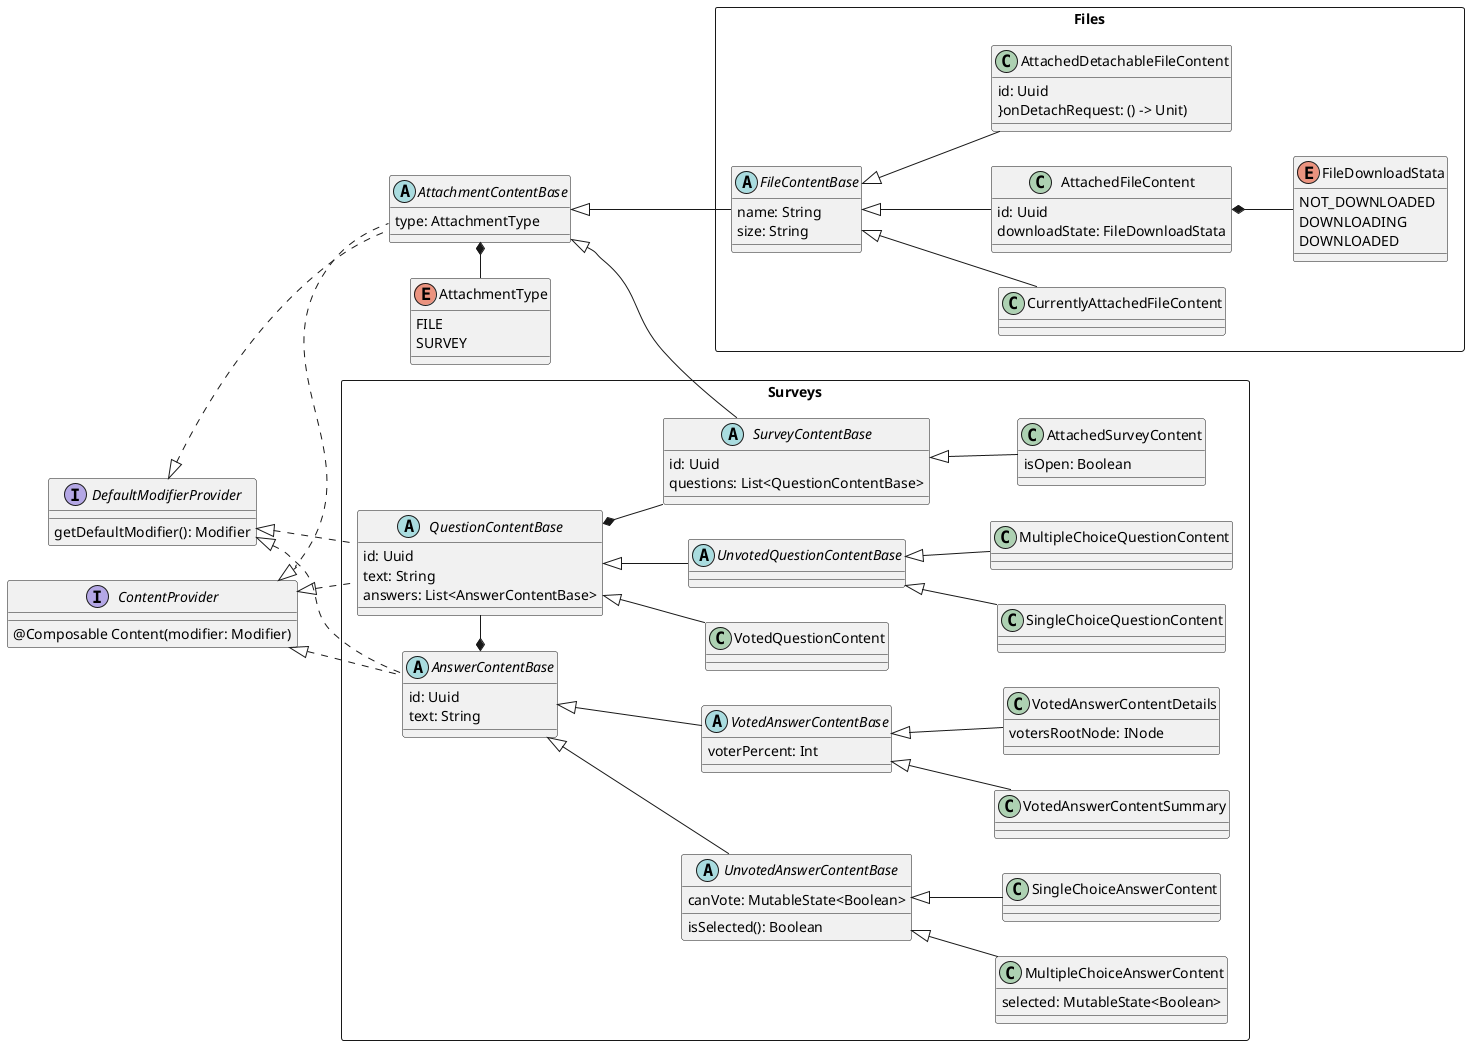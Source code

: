 @startuml
'https://plantuml.com/class-diagram

left to right direction

interface DefaultModifierProvider {
    getDefaultModifier(): Modifier
}
interface ContentProvider {
    @Composable Content(modifier: Modifier)
}

enum AttachmentType {
    FILE
    SURVEY
}

abstract class AttachmentContentBase {
    type: AttachmentType
}
ContentProvider <|.. AttachmentContentBase
DefaultModifierProvider <|.. AttachmentContentBase
AttachmentContentBase *-right- AttachmentType


'''''''''''''''''''''''''''''''' ФАЙЛЫ
rectangle Files {
    abstract class FileContentBase {
        name: String
        size: String
    }
    AttachmentContentBase <|-- FileContentBase

    class CurrentlyAttachedFileContent extends FileContentBase { }

    enum FileDownloadStata {
        NOT_DOWNLOADED
        DOWNLOADING
        DOWNLOADED
    }

    class AttachedFileContent extends FileContentBase {
        id: Uuid
        downloadState: FileDownloadStata
    }
    AttachedFileContent *-down- FileDownloadStata

    class AttachedDetachableFileContent extends FileContentBase {
        id: Uuid
        {field} }onDetachRequest: () -> Unit)
    }
}

'''''''''''''''''''''''''''''''' ОПРОСЫ
rectangle Surveys {
    ''''''''''''' Варианты ответов
    abstract class AnswerContentBase{
            id: Uuid
        text: String
    }
    ContentProvider <|.. AnswerContentBase
    DefaultModifierProvider <|.. AnswerContentBase
    abstract class UnvotedAnswerContentBase extends AnswerContentBase {
        canVote: MutableState<Boolean>
        isSelected(): Boolean
    }
    class MultipleChoiceAnswerContent extends UnvotedAnswerContentBase {
        selected: MutableState<Boolean>
    }
    class SingleChoiceAnswerContent extends UnvotedAnswerContentBase {
    }

    abstract class VotedAnswerContentBase extends AnswerContentBase {
        voterPercent: Int
    }
    class VotedAnswerContentSummary extends VotedAnswerContentBase {

    }
    class VotedAnswerContentDetails extends VotedAnswerContentBase {
        votersRootNode: INode
    }

    ''''''''''''' Вопросы
    abstract class QuestionContentBase {
        id: Uuid
        text: String
        answers: List<AnswerContentBase>
    }
    ContentProvider <|.. QuestionContentBase
    DefaultModifierProvider <|.. QuestionContentBase
    AnswerContentBase *-right- QuestionContentBase

    abstract class UnvotedQuestionContentBase extends QuestionContentBase {
    }
    class MultipleChoiceQuestionContent extends UnvotedQuestionContentBase {
    }
    class SingleChoiceQuestionContent extends UnvotedQuestionContentBase {
    }
    class VotedQuestionContent extends QuestionContentBase {
    }


    ''''''''''''' Опросы
    abstract class SurveyContentBase {
        id: Uuid
        questions: List<QuestionContentBase>
    }
    AttachmentContentBase <|-- SurveyContentBase
    QuestionContentBase *-- SurveyContentBase

    class AttachedSurveyContent extends SurveyContentBase {
        isOpen: Boolean
    }
}

@enduml